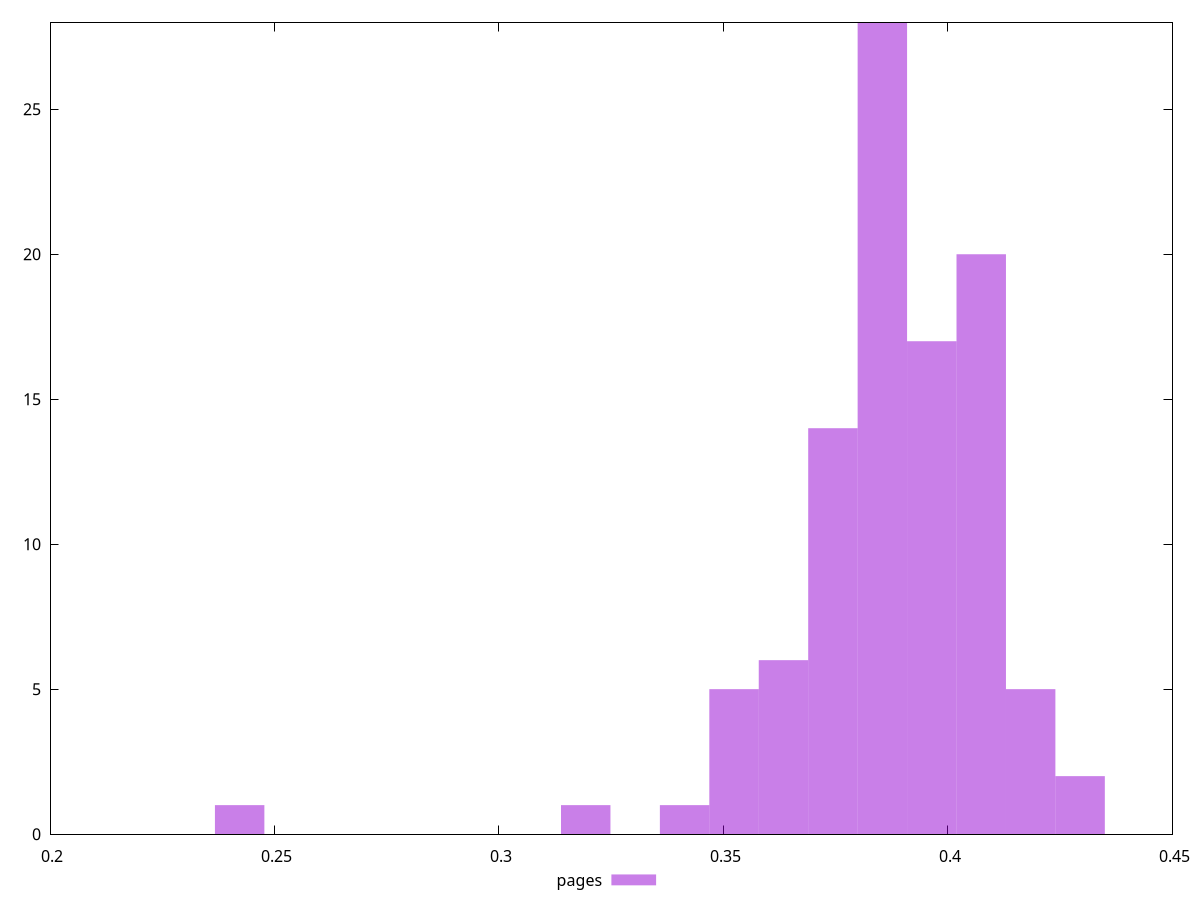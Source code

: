 $_pages <<EOF
0.24223875413090606 1
0.39639068857784626 17
0.40740154103834203 20
0.38537983611735055 28
0.34133642627536764 1
0.41841239349883774 5
0.36335813119635907 6
0.42942324595933345 2
0.37436898365685484 14
0.35234727873586336 5
0.31931472135437616 1
EOF
set key outside below
set terminal pngcairo
set output "report_00006_2020-11-02T20-21-41.718Z/max-potential-fid/pages//hist.png"
set yrange [0:28]
set boxwidth 0.01101085246049573
set style fill transparent solid 0.5 noborder
plot $_pages title "pages" with boxes ,